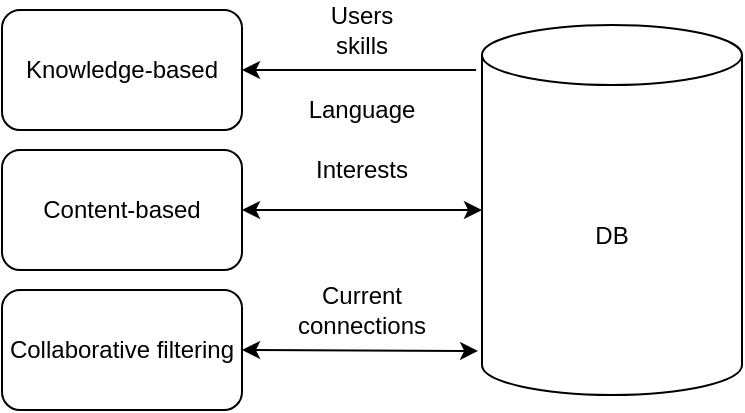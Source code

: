 <mxfile version="14.6.13" type="device"><diagram id="_-yfU8YzerCIixtu6ZkE" name="Page-1"><mxGraphModel dx="946" dy="636" grid="1" gridSize="10" guides="1" tooltips="1" connect="1" arrows="1" fold="1" page="1" pageScale="1" pageWidth="1169" pageHeight="827" math="0" shadow="0"><root><mxCell id="0"/><mxCell id="1" parent="0"/><mxCell id="rvmj2dDM97Yj5ky2Rf8V-1" value="DB" style="shape=cylinder3;whiteSpace=wrap;html=1;boundedLbl=1;backgroundOutline=1;size=15;" vertex="1" parent="1"><mxGeometry x="600" y="197.5" width="130" height="185" as="geometry"/></mxCell><mxCell id="rvmj2dDM97Yj5ky2Rf8V-2" value="Knowledge-based" style="rounded=1;whiteSpace=wrap;html=1;" vertex="1" parent="1"><mxGeometry x="360" y="190" width="120" height="60" as="geometry"/></mxCell><mxCell id="rvmj2dDM97Yj5ky2Rf8V-3" value="Content-based" style="rounded=1;whiteSpace=wrap;html=1;" vertex="1" parent="1"><mxGeometry x="360" y="260" width="120" height="60" as="geometry"/></mxCell><mxCell id="rvmj2dDM97Yj5ky2Rf8V-4" value="Collaborative filtering" style="rounded=1;whiteSpace=wrap;html=1;" vertex="1" parent="1"><mxGeometry x="360" y="330" width="120" height="60" as="geometry"/></mxCell><mxCell id="rvmj2dDM97Yj5ky2Rf8V-6" value="" style="endArrow=classic;startArrow=classic;html=1;entryX=0;entryY=0.5;entryDx=0;entryDy=0;entryPerimeter=0;exitX=1;exitY=0.5;exitDx=0;exitDy=0;" edge="1" parent="1" source="rvmj2dDM97Yj5ky2Rf8V-3" target="rvmj2dDM97Yj5ky2Rf8V-1"><mxGeometry width="50" height="50" relative="1" as="geometry"><mxPoint x="290" y="330" as="sourcePoint"/><mxPoint x="340" y="280" as="targetPoint"/></mxGeometry></mxCell><mxCell id="rvmj2dDM97Yj5ky2Rf8V-7" value="" style="endArrow=classic;html=1;entryX=1;entryY=0.5;entryDx=0;entryDy=0;" edge="1" parent="1" target="rvmj2dDM97Yj5ky2Rf8V-2"><mxGeometry width="50" height="50" relative="1" as="geometry"><mxPoint x="597" y="220" as="sourcePoint"/><mxPoint x="550" y="230" as="targetPoint"/></mxGeometry></mxCell><mxCell id="rvmj2dDM97Yj5ky2Rf8V-8" value="" style="endArrow=classic;startArrow=classic;html=1;exitX=1;exitY=0.5;exitDx=0;exitDy=0;entryX=-0.015;entryY=0.881;entryDx=0;entryDy=0;entryPerimeter=0;" edge="1" parent="1" source="rvmj2dDM97Yj5ky2Rf8V-4" target="rvmj2dDM97Yj5ky2Rf8V-1"><mxGeometry width="50" height="50" relative="1" as="geometry"><mxPoint x="520" y="390" as="sourcePoint"/><mxPoint x="570" y="340" as="targetPoint"/></mxGeometry></mxCell><mxCell id="rvmj2dDM97Yj5ky2Rf8V-9" value="Users skills" style="text;html=1;strokeColor=none;fillColor=none;align=center;verticalAlign=middle;whiteSpace=wrap;rounded=0;" vertex="1" parent="1"><mxGeometry x="520" y="190" width="40" height="20" as="geometry"/></mxCell><mxCell id="rvmj2dDM97Yj5ky2Rf8V-10" value="Language" style="text;html=1;strokeColor=none;fillColor=none;align=center;verticalAlign=middle;whiteSpace=wrap;rounded=0;" vertex="1" parent="1"><mxGeometry x="520" y="230" width="40" height="20" as="geometry"/></mxCell><mxCell id="rvmj2dDM97Yj5ky2Rf8V-11" value="Interests" style="text;html=1;strokeColor=none;fillColor=none;align=center;verticalAlign=middle;whiteSpace=wrap;rounded=0;" vertex="1" parent="1"><mxGeometry x="520" y="260" width="40" height="20" as="geometry"/></mxCell><mxCell id="rvmj2dDM97Yj5ky2Rf8V-12" value="Current connections" style="text;html=1;strokeColor=none;fillColor=none;align=center;verticalAlign=middle;whiteSpace=wrap;rounded=0;" vertex="1" parent="1"><mxGeometry x="520" y="330" width="40" height="20" as="geometry"/></mxCell></root></mxGraphModel></diagram></mxfile>